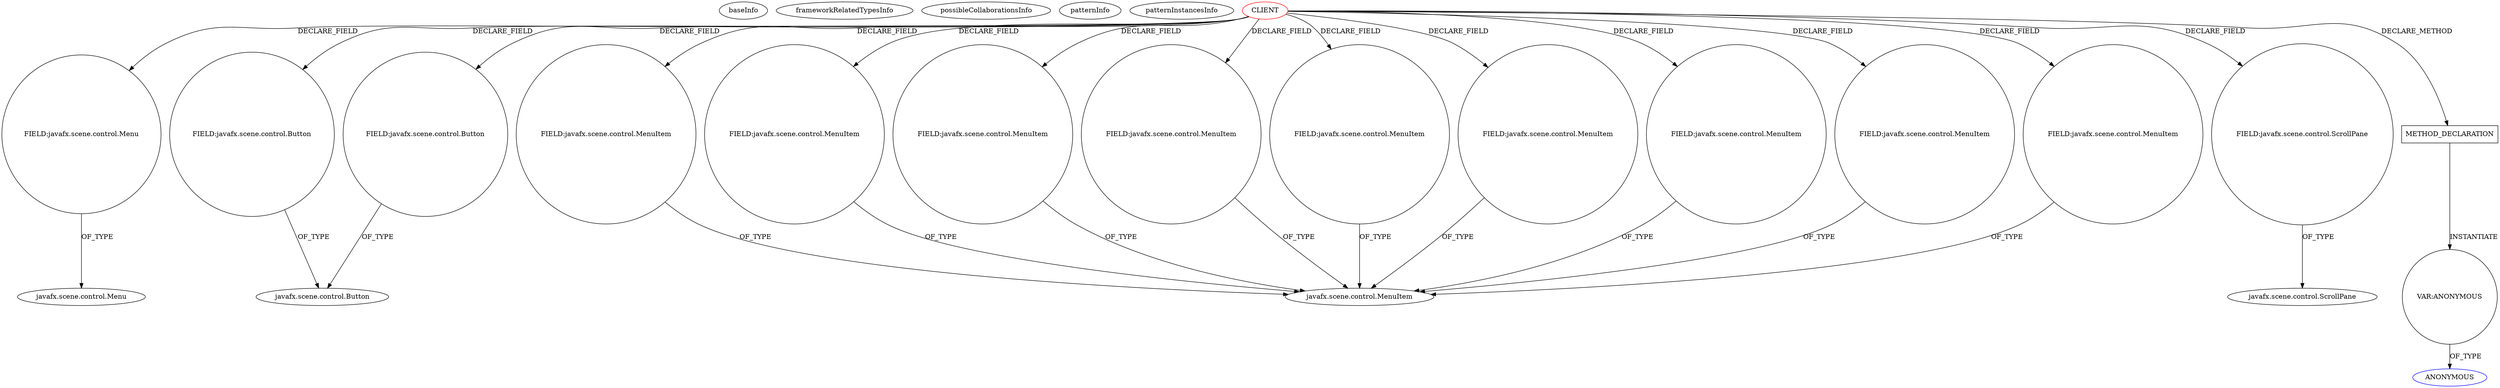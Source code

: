 digraph {
baseInfo[graphId=2172,category="pattern",isAnonymous=false,possibleRelation=false]
frameworkRelatedTypesInfo[]
possibleCollaborationsInfo[]
patternInfo[frequency=2.0,patternRootClient=0]
patternInstancesInfo[0="zvakanaka-bitbit~/zvakanaka-bitbit/bitbit-master/src/bitbit/BitBit.java~BitBit~4923",1="tarchan-ClipFX~/tarchan-ClipFX/ClipFX-master/src/com/mac/tarchan/clipfx/ClipFXController.java~ClipFXController~4467"]
13[label="javafx.scene.control.Menu",vertexType="FRAMEWORK_CLASS_TYPE",isFrameworkType=false]
12[label="FIELD:javafx.scene.control.Menu",vertexType="FIELD_DECLARATION",isFrameworkType=false,shape=circle]
0[label="CLIENT",vertexType="ROOT_CLIENT_CLASS_DECLARATION",isFrameworkType=false,color=red]
40[label="FIELD:javafx.scene.control.MenuItem",vertexType="FIELD_DECLARATION",isFrameworkType=false,shape=circle]
64[label="FIELD:javafx.scene.control.MenuItem",vertexType="FIELD_DECLARATION",isFrameworkType=false,shape=circle]
44[label="FIELD:javafx.scene.control.Button",vertexType="FIELD_DECLARATION",isFrameworkType=false,shape=circle]
18[label="FIELD:javafx.scene.control.Button",vertexType="FIELD_DECLARATION",isFrameworkType=false,shape=circle]
14[label="FIELD:javafx.scene.control.MenuItem",vertexType="FIELD_DECLARATION",isFrameworkType=false,shape=circle]
42[label="FIELD:javafx.scene.control.MenuItem",vertexType="FIELD_DECLARATION",isFrameworkType=false,shape=circle]
38[label="FIELD:javafx.scene.control.MenuItem",vertexType="FIELD_DECLARATION",isFrameworkType=false,shape=circle]
32[label="FIELD:javafx.scene.control.MenuItem",vertexType="FIELD_DECLARATION",isFrameworkType=false,shape=circle]
48[label="FIELD:javafx.scene.control.MenuItem",vertexType="FIELD_DECLARATION",isFrameworkType=false,shape=circle]
30[label="FIELD:javafx.scene.control.MenuItem",vertexType="FIELD_DECLARATION",isFrameworkType=false,shape=circle]
2[label="FIELD:javafx.scene.control.MenuItem",vertexType="FIELD_DECLARATION",isFrameworkType=false,shape=circle]
3[label="javafx.scene.control.MenuItem",vertexType="FRAMEWORK_CLASS_TYPE",isFrameworkType=false]
62[label="FIELD:javafx.scene.control.ScrollPane",vertexType="FIELD_DECLARATION",isFrameworkType=false,shape=circle]
19[label="javafx.scene.control.Button",vertexType="FRAMEWORK_CLASS_TYPE",isFrameworkType=false]
9[label="javafx.scene.control.ScrollPane",vertexType="FRAMEWORK_CLASS_TYPE",isFrameworkType=false]
147[label="METHOD_DECLARATION",vertexType="CLIENT_METHOD_DECLARATION",isFrameworkType=false,shape=box]
175[label="VAR:ANONYMOUS",vertexType="VARIABLE_EXPRESION",isFrameworkType=false,shape=circle]
176[label="ANONYMOUS",vertexType="REFERENCE_ANONYMOUS_DECLARATION",isFrameworkType=false,color=blue]
0->12[label="DECLARE_FIELD"]
64->3[label="OF_TYPE"]
0->32[label="DECLARE_FIELD"]
18->19[label="OF_TYPE"]
0->18[label="DECLARE_FIELD"]
42->3[label="OF_TYPE"]
0->147[label="DECLARE_METHOD"]
0->14[label="DECLARE_FIELD"]
0->42[label="DECLARE_FIELD"]
38->3[label="OF_TYPE"]
44->19[label="OF_TYPE"]
32->3[label="OF_TYPE"]
0->2[label="DECLARE_FIELD"]
48->3[label="OF_TYPE"]
12->13[label="OF_TYPE"]
40->3[label="OF_TYPE"]
175->176[label="OF_TYPE"]
0->44[label="DECLARE_FIELD"]
0->64[label="DECLARE_FIELD"]
0->48[label="DECLARE_FIELD"]
0->62[label="DECLARE_FIELD"]
0->40[label="DECLARE_FIELD"]
0->38[label="DECLARE_FIELD"]
62->9[label="OF_TYPE"]
30->3[label="OF_TYPE"]
0->30[label="DECLARE_FIELD"]
2->3[label="OF_TYPE"]
14->3[label="OF_TYPE"]
147->175[label="INSTANTIATE"]
}
